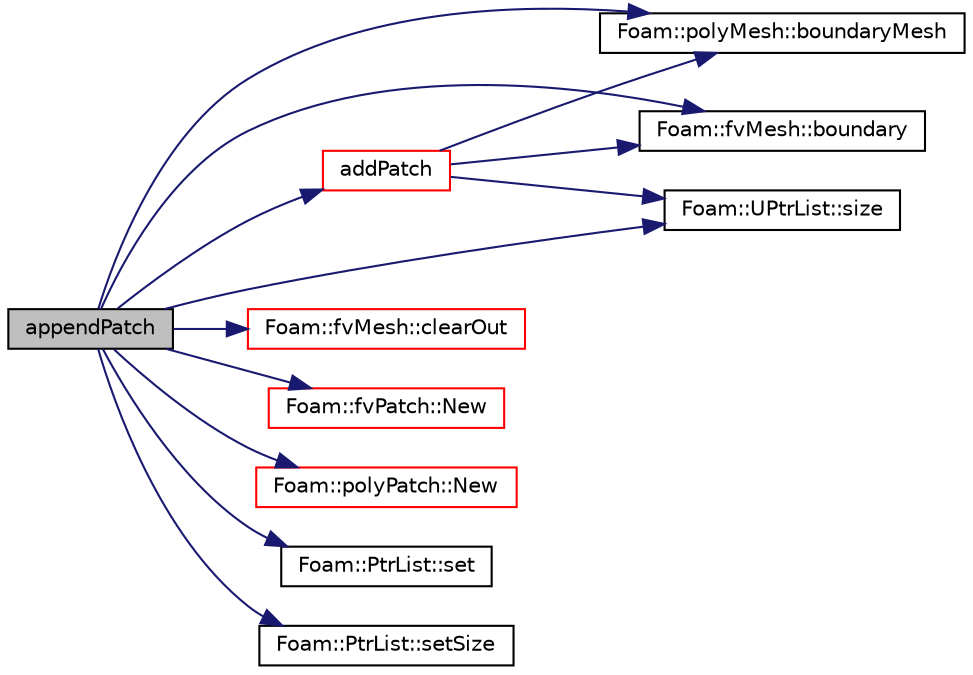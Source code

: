 digraph "appendPatch"
{
  bgcolor="transparent";
  edge [fontname="Helvetica",fontsize="10",labelfontname="Helvetica",labelfontsize="10"];
  node [fontname="Helvetica",fontsize="10",shape=record];
  rankdir="LR";
  Node10295 [label="appendPatch",height=0.2,width=0.4,color="black", fillcolor="grey75", style="filled", fontcolor="black"];
  Node10295 -> Node10296 [color="midnightblue",fontsize="10",style="solid",fontname="Helvetica"];
  Node10296 [label="addPatch",height=0.2,width=0.4,color="red",URL="$a25857.html#a7648b2de2bf053048ba38532a8cf73a1",tooltip="Helper:add patch to mesh. Update all registered fields. "];
  Node10296 -> Node10297 [color="midnightblue",fontsize="10",style="solid",fontname="Helvetica"];
  Node10297 [label="Foam::polyMesh::boundaryMesh",height=0.2,width=0.4,color="black",URL="$a28565.html#a9f2b68c134340291eda6197f47f25484",tooltip="Return boundary mesh. "];
  Node10296 -> Node10298 [color="midnightblue",fontsize="10",style="solid",fontname="Helvetica"];
  Node10298 [label="Foam::fvMesh::boundary",height=0.2,width=0.4,color="black",URL="$a23593.html#a1fc8b179063cf5d6805da64ff1975126",tooltip="Return reference to boundary mesh. "];
  Node10296 -> Node10305 [color="midnightblue",fontsize="10",style="solid",fontname="Helvetica"];
  Node10305 [label="Foam::UPtrList::size",height=0.2,width=0.4,color="black",URL="$a27101.html#a47b3bf30da1eb3ab8076b5fbe00e0494",tooltip="Return the number of elements in the UPtrList. "];
  Node10295 -> Node10298 [color="midnightblue",fontsize="10",style="solid",fontname="Helvetica"];
  Node10295 -> Node10297 [color="midnightblue",fontsize="10",style="solid",fontname="Helvetica"];
  Node10295 -> Node10370 [color="midnightblue",fontsize="10",style="solid",fontname="Helvetica"];
  Node10370 [label="Foam::fvMesh::clearOut",height=0.2,width=0.4,color="red",URL="$a23593.html#af320697688df08f1438d37a86bcaf25d",tooltip="Clear all geometry and addressing. "];
  Node10295 -> Node10378 [color="midnightblue",fontsize="10",style="solid",fontname="Helvetica"];
  Node10378 [label="Foam::fvPatch::New",height=0.2,width=0.4,color="red",URL="$a23693.html#a50c9c93cb1aab144358a82268fdff576",tooltip="Return a pointer to a new patch created on freestore from polyPatch. "];
  Node10295 -> Node10383 [color="midnightblue",fontsize="10",style="solid",fontname="Helvetica"];
  Node10383 [label="Foam::polyPatch::New",height=0.2,width=0.4,color="red",URL="$a28633.html#a1741756fc2a2b6260b8086d1c4f57291",tooltip="Return a pointer to a new patch created on freestore from. "];
  Node10295 -> Node10384 [color="midnightblue",fontsize="10",style="solid",fontname="Helvetica"];
  Node10384 [label="Foam::PtrList::set",height=0.2,width=0.4,color="black",URL="$a27029.html#a2d4fe99e7a41d6359b3c1946995622a0",tooltip="Is element set. "];
  Node10295 -> Node10385 [color="midnightblue",fontsize="10",style="solid",fontname="Helvetica"];
  Node10385 [label="Foam::PtrList::setSize",height=0.2,width=0.4,color="black",URL="$a27029.html#aedb985ffeaf1bdbfeccc2a8730405703",tooltip="Reset size of PtrList. If extending the PtrList, new entries are. "];
  Node10295 -> Node10305 [color="midnightblue",fontsize="10",style="solid",fontname="Helvetica"];
}
